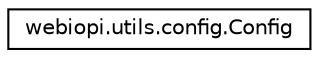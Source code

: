 digraph "Graphical Class Hierarchy"
{
  edge [fontname="Helvetica",fontsize="10",labelfontname="Helvetica",labelfontsize="10"];
  node [fontname="Helvetica",fontsize="10",shape=record];
  rankdir="LR";
  Node1 [label="webiopi.utils.config.Config",height=0.2,width=0.4,color="black", fillcolor="white", style="filled",URL="$classwebiopi_1_1utils_1_1config_1_1Config.html"];
}
